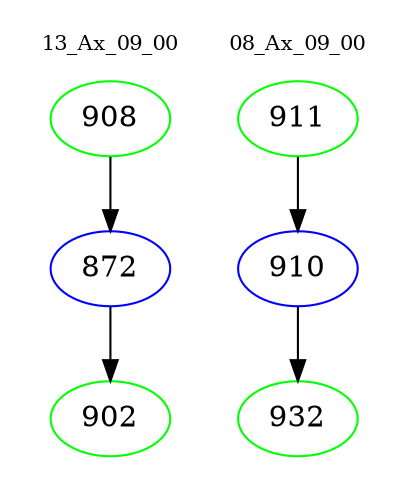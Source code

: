 digraph{
subgraph cluster_0 {
color = white
label = "13_Ax_09_00";
fontsize=10;
T0_908 [label="908", color="green"]
T0_908 -> T0_872 [color="black"]
T0_872 [label="872", color="blue"]
T0_872 -> T0_902 [color="black"]
T0_902 [label="902", color="green"]
}
subgraph cluster_1 {
color = white
label = "08_Ax_09_00";
fontsize=10;
T1_911 [label="911", color="green"]
T1_911 -> T1_910 [color="black"]
T1_910 [label="910", color="blue"]
T1_910 -> T1_932 [color="black"]
T1_932 [label="932", color="green"]
}
}
